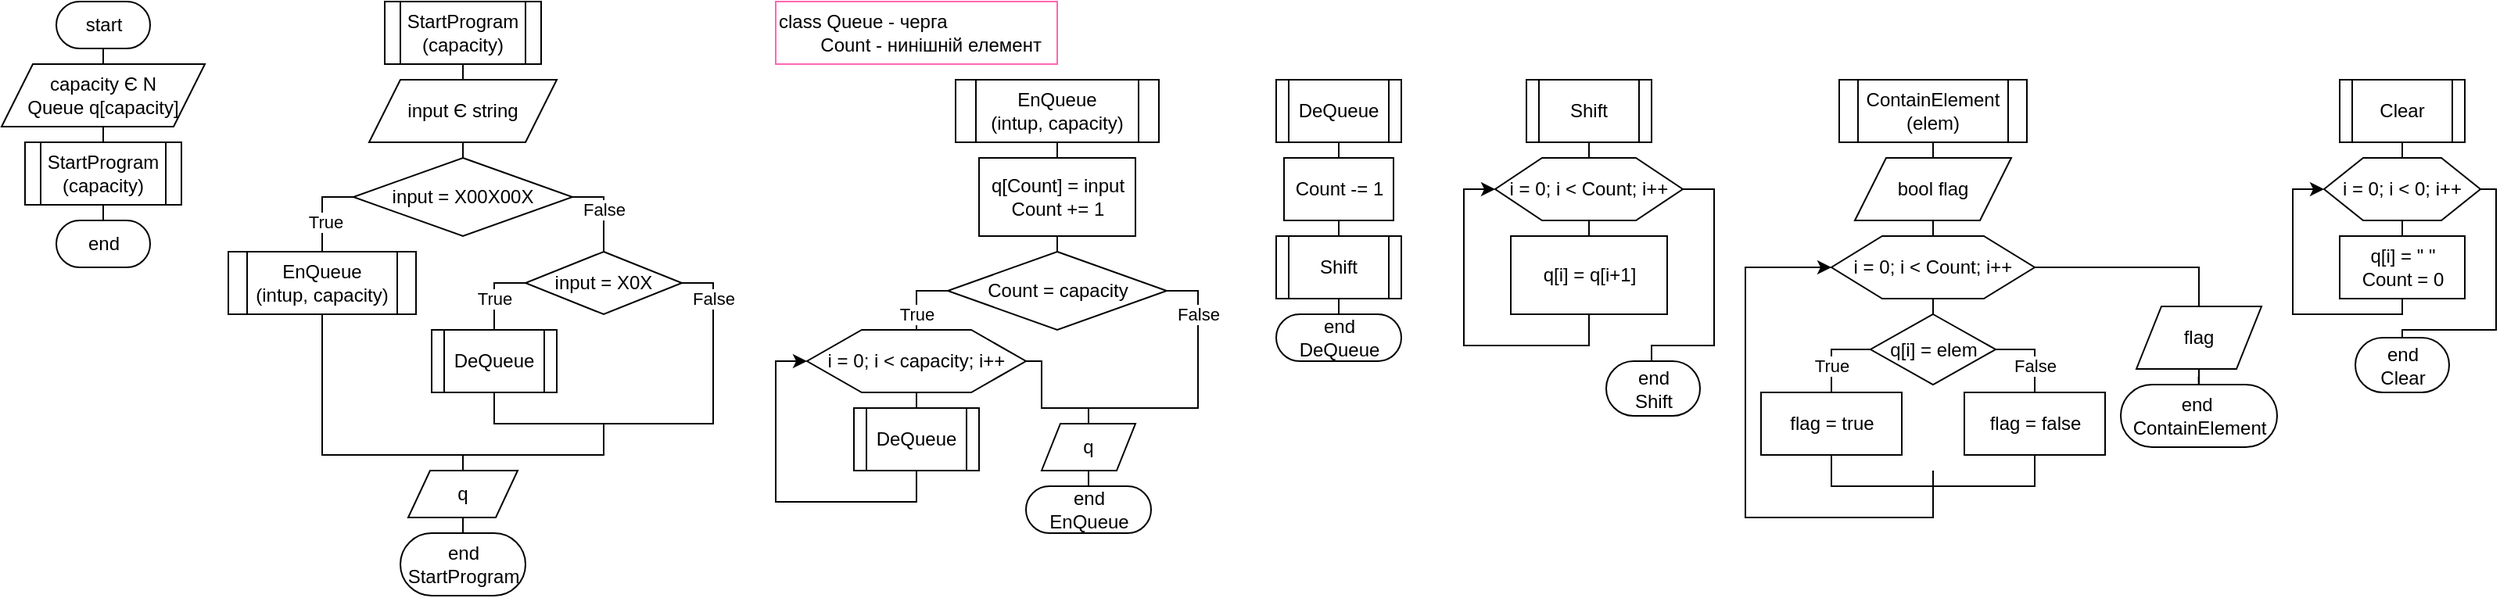 <mxfile version="15.4.0" type="device"><diagram id="qKlgr05ugzEJc85r3gBj" name="Сторінка-1"><mxGraphModel dx="1460" dy="710" grid="1" gridSize="10" guides="1" tooltips="1" connect="1" arrows="1" fold="1" page="1" pageScale="1" pageWidth="827" pageHeight="1169" math="0" shadow="0"><root><mxCell id="0"/><mxCell id="1" parent="0"/><mxCell id="JD8HE3_Va5be566WljeO-4" style="edgeStyle=orthogonalEdgeStyle;rounded=0;orthogonalLoop=1;jettySize=auto;html=1;exitX=0.5;exitY=0.5;exitDx=0;exitDy=15;exitPerimeter=0;endArrow=none;endFill=0;" parent="1" source="JD8HE3_Va5be566WljeO-1" target="JD8HE3_Va5be566WljeO-3" edge="1"><mxGeometry relative="1" as="geometry"/></mxCell><mxCell id="JD8HE3_Va5be566WljeO-1" value="start" style="html=1;dashed=0;whitespace=wrap;shape=mxgraph.dfd.start" parent="1" vertex="1"><mxGeometry x="130" y="40" width="60" height="30" as="geometry"/></mxCell><mxCell id="JD8HE3_Va5be566WljeO-2" value="class Queue - черга&lt;br&gt;&lt;span style=&quot;white-space: pre&quot;&gt;&#9;&lt;/span&gt;Count - нинішній елемент" style="text;html=1;strokeColor=#FF66B3;fillColor=none;align=left;verticalAlign=middle;whiteSpace=wrap;rounded=0;" parent="1" vertex="1"><mxGeometry x="590" y="40" width="180" height="40" as="geometry"/></mxCell><mxCell id="JD8HE3_Va5be566WljeO-6" style="edgeStyle=orthogonalEdgeStyle;rounded=0;orthogonalLoop=1;jettySize=auto;html=1;exitX=0.5;exitY=1;exitDx=0;exitDy=0;endArrow=none;endFill=0;" parent="1" source="JD8HE3_Va5be566WljeO-3" edge="1"><mxGeometry relative="1" as="geometry"><mxPoint x="160.0" y="130.0" as="targetPoint"/></mxGeometry></mxCell><mxCell id="JD8HE3_Va5be566WljeO-3" value="capacity Є N&lt;br&gt;Queue q[capacity]" style="shape=parallelogram;perimeter=parallelogramPerimeter;whiteSpace=wrap;html=1;fixedSize=1;align=center;" parent="1" vertex="1"><mxGeometry x="95" y="80" width="130" height="40" as="geometry"/></mxCell><mxCell id="JD8HE3_Va5be566WljeO-10" style="edgeStyle=orthogonalEdgeStyle;rounded=0;orthogonalLoop=1;jettySize=auto;html=1;exitX=0.5;exitY=1;exitDx=0;exitDy=0;entryX=0.5;entryY=0;entryDx=0;entryDy=0;endArrow=none;endFill=0;" parent="1" edge="1"><mxGeometry relative="1" as="geometry"><mxPoint x="160.0" y="170" as="sourcePoint"/><mxPoint x="160.0" y="180" as="targetPoint"/></mxGeometry></mxCell><mxCell id="y0wBPcDW6n_hqTeo-Sqp-2" style="edgeStyle=orthogonalEdgeStyle;rounded=0;orthogonalLoop=1;jettySize=auto;html=1;exitX=0.5;exitY=1;exitDx=0;exitDy=0;entryX=0.5;entryY=0;entryDx=0;entryDy=0;endArrow=none;endFill=0;" edge="1" target="y0wBPcDW6n_hqTeo-Sqp-4" parent="1"><mxGeometry relative="1" as="geometry"><mxPoint x="160.0" y="120" as="sourcePoint"/></mxGeometry></mxCell><mxCell id="y0wBPcDW6n_hqTeo-Sqp-3" style="edgeStyle=orthogonalEdgeStyle;rounded=0;orthogonalLoop=1;jettySize=auto;html=1;exitX=0.5;exitY=1;exitDx=0;exitDy=0;endArrow=none;endFill=0;" edge="1" source="y0wBPcDW6n_hqTeo-Sqp-4" target="y0wBPcDW6n_hqTeo-Sqp-5" parent="1"><mxGeometry relative="1" as="geometry"/></mxCell><mxCell id="y0wBPcDW6n_hqTeo-Sqp-4" value="StartProgram&lt;br&gt;(capacity)" style="shape=process;whiteSpace=wrap;html=1;backgroundOutline=1;align=center;" vertex="1" parent="1"><mxGeometry x="110" y="130" width="100" height="40" as="geometry"/></mxCell><mxCell id="y0wBPcDW6n_hqTeo-Sqp-5" value="end" style="html=1;dashed=0;whitespace=wrap;shape=mxgraph.dfd.start" vertex="1" parent="1"><mxGeometry x="130" y="180" width="60" height="30" as="geometry"/></mxCell><mxCell id="y0wBPcDW6n_hqTeo-Sqp-8" style="edgeStyle=orthogonalEdgeStyle;rounded=0;orthogonalLoop=1;jettySize=auto;html=1;exitX=0.5;exitY=1;exitDx=0;exitDy=0;entryX=0.5;entryY=0;entryDx=0;entryDy=0;endArrow=none;endFill=0;" edge="1" parent="1" source="y0wBPcDW6n_hqTeo-Sqp-6" target="y0wBPcDW6n_hqTeo-Sqp-7"><mxGeometry relative="1" as="geometry"/></mxCell><mxCell id="y0wBPcDW6n_hqTeo-Sqp-6" value="StartProgram&lt;br&gt;(capacity)" style="shape=process;whiteSpace=wrap;html=1;backgroundOutline=1;align=center;" vertex="1" parent="1"><mxGeometry x="340" y="40" width="100" height="40" as="geometry"/></mxCell><mxCell id="y0wBPcDW6n_hqTeo-Sqp-10" style="edgeStyle=orthogonalEdgeStyle;rounded=0;orthogonalLoop=1;jettySize=auto;html=1;exitX=0.5;exitY=1;exitDx=0;exitDy=0;entryX=0.5;entryY=0;entryDx=0;entryDy=0;endArrow=none;endFill=0;" edge="1" parent="1" source="y0wBPcDW6n_hqTeo-Sqp-7"><mxGeometry relative="1" as="geometry"><mxPoint x="390" y="140" as="targetPoint"/></mxGeometry></mxCell><mxCell id="y0wBPcDW6n_hqTeo-Sqp-7" value="input Є string&lt;br&gt;" style="shape=parallelogram;perimeter=parallelogramPerimeter;whiteSpace=wrap;html=1;fixedSize=1;" vertex="1" parent="1"><mxGeometry x="330" y="90" width="120" height="40" as="geometry"/></mxCell><mxCell id="y0wBPcDW6n_hqTeo-Sqp-16" style="edgeStyle=orthogonalEdgeStyle;rounded=0;orthogonalLoop=1;jettySize=auto;html=1;exitX=0;exitY=0.5;exitDx=0;exitDy=0;endArrow=none;endFill=0;" edge="1" parent="1" source="y0wBPcDW6n_hqTeo-Sqp-9"><mxGeometry relative="1" as="geometry"><mxPoint x="300.034" y="200" as="targetPoint"/></mxGeometry></mxCell><mxCell id="y0wBPcDW6n_hqTeo-Sqp-17" value="True" style="edgeLabel;html=1;align=center;verticalAlign=middle;resizable=0;points=[];" vertex="1" connectable="0" parent="y0wBPcDW6n_hqTeo-Sqp-16"><mxGeometry x="-0.043" y="2" relative="1" as="geometry"><mxPoint as="offset"/></mxGeometry></mxCell><mxCell id="y0wBPcDW6n_hqTeo-Sqp-19" value="False" style="edgeStyle=orthogonalEdgeStyle;rounded=0;orthogonalLoop=1;jettySize=auto;html=1;exitX=1;exitY=0.5;exitDx=0;exitDy=0;entryX=0.5;entryY=0;entryDx=0;entryDy=0;endArrow=none;endFill=0;" edge="1" parent="1" source="y0wBPcDW6n_hqTeo-Sqp-9" target="y0wBPcDW6n_hqTeo-Sqp-18"><mxGeometry relative="1" as="geometry"/></mxCell><mxCell id="y0wBPcDW6n_hqTeo-Sqp-9" value="input = X00X00X" style="rhombus;whiteSpace=wrap;html=1;" vertex="1" parent="1"><mxGeometry x="320" y="140" width="140" height="50" as="geometry"/></mxCell><mxCell id="y0wBPcDW6n_hqTeo-Sqp-24" style="edgeStyle=orthogonalEdgeStyle;rounded=0;orthogonalLoop=1;jettySize=auto;html=1;exitX=0.5;exitY=1;exitDx=0;exitDy=0;endArrow=none;endFill=0;" edge="1" parent="1"><mxGeometry relative="1" as="geometry"><mxPoint x="390" y="360" as="targetPoint"/><mxPoint x="300" y="240" as="sourcePoint"/><Array as="points"><mxPoint x="300" y="330"/><mxPoint x="390" y="330"/></Array></mxGeometry></mxCell><mxCell id="y0wBPcDW6n_hqTeo-Sqp-21" value="True" style="edgeStyle=orthogonalEdgeStyle;rounded=0;orthogonalLoop=1;jettySize=auto;html=1;exitX=0;exitY=0.5;exitDx=0;exitDy=0;endArrow=none;endFill=0;" edge="1" parent="1" source="y0wBPcDW6n_hqTeo-Sqp-18" target="y0wBPcDW6n_hqTeo-Sqp-20"><mxGeometry x="0.199" relative="1" as="geometry"><mxPoint as="offset"/></mxGeometry></mxCell><mxCell id="y0wBPcDW6n_hqTeo-Sqp-23" value="False" style="edgeStyle=orthogonalEdgeStyle;rounded=0;orthogonalLoop=1;jettySize=auto;html=1;exitX=1;exitY=0.5;exitDx=0;exitDy=0;endArrow=none;endFill=0;" edge="1" parent="1" source="y0wBPcDW6n_hqTeo-Sqp-18"><mxGeometry x="-0.7" relative="1" as="geometry"><mxPoint x="480" y="330" as="targetPoint"/><Array as="points"><mxPoint x="550" y="220"/><mxPoint x="550" y="310"/><mxPoint x="480" y="310"/></Array><mxPoint as="offset"/></mxGeometry></mxCell><mxCell id="y0wBPcDW6n_hqTeo-Sqp-18" value="input = X0X" style="rhombus;whiteSpace=wrap;html=1;" vertex="1" parent="1"><mxGeometry x="430" y="200" width="100" height="40" as="geometry"/></mxCell><mxCell id="y0wBPcDW6n_hqTeo-Sqp-22" style="edgeStyle=orthogonalEdgeStyle;rounded=0;orthogonalLoop=1;jettySize=auto;html=1;exitX=0.5;exitY=1;exitDx=0;exitDy=0;endArrow=none;endFill=0;" edge="1" parent="1" source="y0wBPcDW6n_hqTeo-Sqp-20"><mxGeometry relative="1" as="geometry"><mxPoint x="390" y="350" as="targetPoint"/><Array as="points"><mxPoint x="410" y="310"/><mxPoint x="480" y="310"/><mxPoint x="480" y="330"/><mxPoint x="390" y="330"/></Array></mxGeometry></mxCell><mxCell id="y0wBPcDW6n_hqTeo-Sqp-20" value="DeQueue" style="shape=process;whiteSpace=wrap;html=1;backgroundOutline=1;" vertex="1" parent="1"><mxGeometry x="370" y="250" width="80" height="40" as="geometry"/></mxCell><mxCell id="y0wBPcDW6n_hqTeo-Sqp-25" value="&lt;span&gt;end&lt;br&gt;StartProgram&lt;/span&gt;" style="html=1;dashed=0;whitespace=wrap;shape=mxgraph.dfd.start" vertex="1" parent="1"><mxGeometry x="350" y="380" width="80" height="40" as="geometry"/></mxCell><mxCell id="y0wBPcDW6n_hqTeo-Sqp-27" style="edgeStyle=orthogonalEdgeStyle;rounded=0;orthogonalLoop=1;jettySize=auto;html=1;exitX=0.5;exitY=1;exitDx=0;exitDy=0;entryX=0.5;entryY=0.5;entryDx=0;entryDy=-20;entryPerimeter=0;endArrow=none;endFill=0;" edge="1" parent="1" source="y0wBPcDW6n_hqTeo-Sqp-26" target="y0wBPcDW6n_hqTeo-Sqp-25"><mxGeometry relative="1" as="geometry"/></mxCell><mxCell id="y0wBPcDW6n_hqTeo-Sqp-26" value="q" style="shape=parallelogram;perimeter=parallelogramPerimeter;whiteSpace=wrap;html=1;dashed=0;strokeColor=#000000;" vertex="1" parent="1"><mxGeometry x="355" y="340" width="70" height="30" as="geometry"/></mxCell><mxCell id="y0wBPcDW6n_hqTeo-Sqp-32" style="edgeStyle=orthogonalEdgeStyle;rounded=0;orthogonalLoop=1;jettySize=auto;html=1;exitX=0.5;exitY=1;exitDx=0;exitDy=0;entryX=0.5;entryY=0;entryDx=0;entryDy=0;endArrow=none;endFill=0;" edge="1" parent="1" source="y0wBPcDW6n_hqTeo-Sqp-29" target="y0wBPcDW6n_hqTeo-Sqp-31"><mxGeometry relative="1" as="geometry"/></mxCell><mxCell id="y0wBPcDW6n_hqTeo-Sqp-29" value="EnQueue&lt;br&gt;(intup, capacity)" style="shape=process;whiteSpace=wrap;html=1;backgroundOutline=1;" vertex="1" parent="1"><mxGeometry x="705" y="90" width="130" height="40" as="geometry"/></mxCell><mxCell id="y0wBPcDW6n_hqTeo-Sqp-36" style="edgeStyle=orthogonalEdgeStyle;rounded=0;orthogonalLoop=1;jettySize=auto;html=1;exitX=0.5;exitY=1;exitDx=0;exitDy=0;entryX=0.5;entryY=0;entryDx=0;entryDy=0;endArrow=none;endFill=0;" edge="1" parent="1" source="y0wBPcDW6n_hqTeo-Sqp-31" target="y0wBPcDW6n_hqTeo-Sqp-34"><mxGeometry relative="1" as="geometry"/></mxCell><mxCell id="y0wBPcDW6n_hqTeo-Sqp-31" value="q[Count] = input&lt;br&gt;Count += 1" style="html=1;dashed=0;whitespace=wrap;strokeColor=#000000;" vertex="1" parent="1"><mxGeometry x="720" y="140" width="100" height="50" as="geometry"/></mxCell><mxCell id="y0wBPcDW6n_hqTeo-Sqp-40" value="True" style="edgeStyle=orthogonalEdgeStyle;rounded=0;orthogonalLoop=1;jettySize=auto;html=1;exitX=0;exitY=0.5;exitDx=0;exitDy=0;endArrow=none;endFill=0;" edge="1" parent="1" source="y0wBPcDW6n_hqTeo-Sqp-34" target="y0wBPcDW6n_hqTeo-Sqp-37"><mxGeometry x="0.555" relative="1" as="geometry"><mxPoint as="offset"/></mxGeometry></mxCell><mxCell id="y0wBPcDW6n_hqTeo-Sqp-46" value="False" style="edgeStyle=orthogonalEdgeStyle;rounded=0;orthogonalLoop=1;jettySize=auto;html=1;exitX=1;exitY=0.5;exitDx=0;exitDy=0;endArrow=none;endFill=0;" edge="1" parent="1" source="y0wBPcDW6n_hqTeo-Sqp-34"><mxGeometry x="-0.658" relative="1" as="geometry"><mxPoint x="790" y="340" as="targetPoint"/><Array as="points"><mxPoint x="860" y="225"/><mxPoint x="860" y="300"/><mxPoint x="790" y="300"/></Array><mxPoint as="offset"/></mxGeometry></mxCell><mxCell id="y0wBPcDW6n_hqTeo-Sqp-34" value="Count = capacity" style="shape=rhombus;html=1;dashed=0;whitespace=wrap;perimeter=rhombusPerimeter;strokeColor=#000000;" vertex="1" parent="1"><mxGeometry x="700" y="200" width="140" height="50" as="geometry"/></mxCell><mxCell id="y0wBPcDW6n_hqTeo-Sqp-43" style="edgeStyle=orthogonalEdgeStyle;rounded=0;orthogonalLoop=1;jettySize=auto;html=1;exitX=0.5;exitY=1;exitDx=0;exitDy=0;entryX=0.5;entryY=0;entryDx=0;entryDy=0;endArrow=none;endFill=0;" edge="1" parent="1" source="y0wBPcDW6n_hqTeo-Sqp-37" target="y0wBPcDW6n_hqTeo-Sqp-42"><mxGeometry relative="1" as="geometry"/></mxCell><mxCell id="y0wBPcDW6n_hqTeo-Sqp-45" style="edgeStyle=orthogonalEdgeStyle;rounded=0;orthogonalLoop=1;jettySize=auto;html=1;exitX=1;exitY=0.5;exitDx=0;exitDy=0;endArrow=none;endFill=0;" edge="1" parent="1" source="y0wBPcDW6n_hqTeo-Sqp-37"><mxGeometry relative="1" as="geometry"><mxPoint x="790" y="310" as="targetPoint"/><Array as="points"><mxPoint x="760" y="270"/><mxPoint x="760" y="300"/><mxPoint x="790" y="300"/><mxPoint x="790" y="310"/></Array></mxGeometry></mxCell><mxCell id="y0wBPcDW6n_hqTeo-Sqp-37" value="i = 0; i &amp;lt; capacity; i++" style="shape=hexagon;perimeter=hexagonPerimeter2;whiteSpace=wrap;html=1;size=0.25;strokeColor=#000000;" vertex="1" parent="1"><mxGeometry x="610" y="250" width="140" height="40" as="geometry"/></mxCell><mxCell id="y0wBPcDW6n_hqTeo-Sqp-38" value="EnQueue&lt;br&gt;(intup, capacity)" style="shape=process;whiteSpace=wrap;html=1;backgroundOutline=1;" vertex="1" parent="1"><mxGeometry x="240" y="200" width="120" height="40" as="geometry"/></mxCell><mxCell id="y0wBPcDW6n_hqTeo-Sqp-44" style="edgeStyle=orthogonalEdgeStyle;rounded=0;orthogonalLoop=1;jettySize=auto;html=1;exitX=0.5;exitY=1;exitDx=0;exitDy=0;entryX=0;entryY=0.5;entryDx=0;entryDy=0;endArrow=classic;endFill=1;" edge="1" parent="1" source="y0wBPcDW6n_hqTeo-Sqp-42" target="y0wBPcDW6n_hqTeo-Sqp-37"><mxGeometry relative="1" as="geometry"/></mxCell><mxCell id="y0wBPcDW6n_hqTeo-Sqp-42" value="DeQueue" style="shape=process;whiteSpace=wrap;html=1;backgroundOutline=1;" vertex="1" parent="1"><mxGeometry x="640" y="300" width="80" height="40" as="geometry"/></mxCell><mxCell id="y0wBPcDW6n_hqTeo-Sqp-47" value="end&lt;br&gt;&lt;span&gt;EnQueue&lt;/span&gt;" style="html=1;dashed=0;whitespace=wrap;shape=mxgraph.dfd.start;strokeColor=#000000;" vertex="1" parent="1"><mxGeometry x="750" y="350" width="80" height="30" as="geometry"/></mxCell><mxCell id="y0wBPcDW6n_hqTeo-Sqp-53" style="edgeStyle=orthogonalEdgeStyle;rounded=0;orthogonalLoop=1;jettySize=auto;html=1;exitX=0.5;exitY=1;exitDx=0;exitDy=0;entryX=0.5;entryY=0;entryDx=0;entryDy=0;endArrow=none;endFill=0;" edge="1" parent="1" source="y0wBPcDW6n_hqTeo-Sqp-48" target="y0wBPcDW6n_hqTeo-Sqp-52"><mxGeometry relative="1" as="geometry"/></mxCell><mxCell id="y0wBPcDW6n_hqTeo-Sqp-48" value="DeQueue" style="shape=process;whiteSpace=wrap;html=1;backgroundOutline=1;" vertex="1" parent="1"><mxGeometry x="910" y="90" width="80" height="40" as="geometry"/></mxCell><mxCell id="y0wBPcDW6n_hqTeo-Sqp-51" style="edgeStyle=orthogonalEdgeStyle;rounded=0;orthogonalLoop=1;jettySize=auto;html=1;exitX=0.5;exitY=1;exitDx=0;exitDy=0;endArrow=none;endFill=0;" edge="1" parent="1" source="y0wBPcDW6n_hqTeo-Sqp-49" target="y0wBPcDW6n_hqTeo-Sqp-47"><mxGeometry relative="1" as="geometry"><Array as="points"><mxPoint x="790" y="350"/><mxPoint x="787" y="350"/></Array></mxGeometry></mxCell><mxCell id="y0wBPcDW6n_hqTeo-Sqp-49" value="q" style="shape=parallelogram;perimeter=parallelogramPerimeter;whiteSpace=wrap;html=1;dashed=0;strokeColor=#000000;" vertex="1" parent="1"><mxGeometry x="760" y="310" width="60" height="30" as="geometry"/></mxCell><mxCell id="y0wBPcDW6n_hqTeo-Sqp-55" style="edgeStyle=orthogonalEdgeStyle;rounded=0;orthogonalLoop=1;jettySize=auto;html=1;exitX=0.5;exitY=1;exitDx=0;exitDy=0;entryX=0.5;entryY=0;entryDx=0;entryDy=0;endArrow=none;endFill=0;" edge="1" parent="1" source="y0wBPcDW6n_hqTeo-Sqp-52" target="y0wBPcDW6n_hqTeo-Sqp-54"><mxGeometry relative="1" as="geometry"/></mxCell><mxCell id="y0wBPcDW6n_hqTeo-Sqp-52" value="Count -= 1" style="html=1;dashed=0;whitespace=wrap;strokeColor=#000000;" vertex="1" parent="1"><mxGeometry x="915" y="140" width="70" height="40" as="geometry"/></mxCell><mxCell id="y0wBPcDW6n_hqTeo-Sqp-57" style="edgeStyle=orthogonalEdgeStyle;rounded=0;orthogonalLoop=1;jettySize=auto;html=1;exitX=0.5;exitY=1;exitDx=0;exitDy=0;entryX=0.5;entryY=0.5;entryDx=0;entryDy=-15;entryPerimeter=0;endArrow=none;endFill=0;" edge="1" parent="1" source="y0wBPcDW6n_hqTeo-Sqp-54" target="y0wBPcDW6n_hqTeo-Sqp-56"><mxGeometry relative="1" as="geometry"/></mxCell><mxCell id="y0wBPcDW6n_hqTeo-Sqp-54" value="Shift" style="shape=process;whiteSpace=wrap;html=1;backgroundOutline=1;" vertex="1" parent="1"><mxGeometry x="910" y="190" width="80" height="40" as="geometry"/></mxCell><mxCell id="y0wBPcDW6n_hqTeo-Sqp-56" value="end&lt;br&gt;&lt;span&gt;DeQueue&lt;/span&gt;" style="html=1;dashed=0;whitespace=wrap;shape=mxgraph.dfd.start;strokeColor=#000000;" vertex="1" parent="1"><mxGeometry x="910" y="240" width="80" height="30" as="geometry"/></mxCell><mxCell id="y0wBPcDW6n_hqTeo-Sqp-60" style="edgeStyle=orthogonalEdgeStyle;rounded=0;orthogonalLoop=1;jettySize=auto;html=1;exitX=0.5;exitY=1;exitDx=0;exitDy=0;entryX=0.5;entryY=0;entryDx=0;entryDy=0;endArrow=none;endFill=0;" edge="1" parent="1" source="y0wBPcDW6n_hqTeo-Sqp-58" target="y0wBPcDW6n_hqTeo-Sqp-59"><mxGeometry relative="1" as="geometry"/></mxCell><mxCell id="y0wBPcDW6n_hqTeo-Sqp-58" value="Shift" style="shape=process;whiteSpace=wrap;html=1;backgroundOutline=1;" vertex="1" parent="1"><mxGeometry x="1070" y="90" width="80" height="40" as="geometry"/></mxCell><mxCell id="y0wBPcDW6n_hqTeo-Sqp-62" style="edgeStyle=orthogonalEdgeStyle;rounded=0;orthogonalLoop=1;jettySize=auto;html=1;exitX=0.5;exitY=1;exitDx=0;exitDy=0;entryX=0.5;entryY=0;entryDx=0;entryDy=0;endArrow=none;endFill=0;" edge="1" parent="1" source="y0wBPcDW6n_hqTeo-Sqp-59" target="y0wBPcDW6n_hqTeo-Sqp-61"><mxGeometry relative="1" as="geometry"/></mxCell><mxCell id="y0wBPcDW6n_hqTeo-Sqp-64" style="edgeStyle=orthogonalEdgeStyle;rounded=0;orthogonalLoop=1;jettySize=auto;html=1;exitX=1;exitY=0.5;exitDx=0;exitDy=0;endArrow=none;endFill=0;" edge="1" parent="1" source="y0wBPcDW6n_hqTeo-Sqp-59" target="y0wBPcDW6n_hqTeo-Sqp-65"><mxGeometry relative="1" as="geometry"><mxPoint x="1150" y="280" as="targetPoint"/><Array as="points"><mxPoint x="1190" y="160"/><mxPoint x="1190" y="260"/><mxPoint x="1150" y="260"/></Array></mxGeometry></mxCell><mxCell id="y0wBPcDW6n_hqTeo-Sqp-59" value="i = 0; i &amp;lt; Count; i++" style="shape=hexagon;perimeter=hexagonPerimeter2;whiteSpace=wrap;html=1;size=0.25;strokeColor=#000000;" vertex="1" parent="1"><mxGeometry x="1050" y="140" width="120" height="40" as="geometry"/></mxCell><mxCell id="y0wBPcDW6n_hqTeo-Sqp-63" style="edgeStyle=orthogonalEdgeStyle;rounded=0;orthogonalLoop=1;jettySize=auto;html=1;exitX=0.5;exitY=1;exitDx=0;exitDy=0;entryX=0;entryY=0.5;entryDx=0;entryDy=0;endArrow=classic;endFill=1;" edge="1" parent="1" source="y0wBPcDW6n_hqTeo-Sqp-61" target="y0wBPcDW6n_hqTeo-Sqp-59"><mxGeometry relative="1" as="geometry"/></mxCell><mxCell id="y0wBPcDW6n_hqTeo-Sqp-61" value="q[i] = q[i+1]" style="html=1;dashed=0;whitespace=wrap;strokeColor=#000000;" vertex="1" parent="1"><mxGeometry x="1060" y="190" width="100" height="50" as="geometry"/></mxCell><mxCell id="y0wBPcDW6n_hqTeo-Sqp-65" value="end&lt;br&gt;Shift" style="html=1;dashed=0;whitespace=wrap;shape=mxgraph.dfd.start;strokeColor=#000000;" vertex="1" parent="1"><mxGeometry x="1121" y="270" width="60" height="35" as="geometry"/></mxCell><mxCell id="y0wBPcDW6n_hqTeo-Sqp-69" style="edgeStyle=orthogonalEdgeStyle;rounded=0;orthogonalLoop=1;jettySize=auto;html=1;exitX=0.5;exitY=1;exitDx=0;exitDy=0;entryX=0.5;entryY=0;entryDx=0;entryDy=0;endArrow=none;endFill=0;" edge="1" parent="1" source="y0wBPcDW6n_hqTeo-Sqp-67" target="y0wBPcDW6n_hqTeo-Sqp-68"><mxGeometry relative="1" as="geometry"/></mxCell><mxCell id="y0wBPcDW6n_hqTeo-Sqp-67" value="ContainElement&lt;br&gt;(elem)" style="shape=process;whiteSpace=wrap;html=1;backgroundOutline=1;" vertex="1" parent="1"><mxGeometry x="1270" y="90" width="120" height="40" as="geometry"/></mxCell><mxCell id="y0wBPcDW6n_hqTeo-Sqp-72" style="edgeStyle=orthogonalEdgeStyle;rounded=0;orthogonalLoop=1;jettySize=auto;html=1;exitX=0.5;exitY=1;exitDx=0;exitDy=0;entryX=0.5;entryY=0;entryDx=0;entryDy=0;endArrow=none;endFill=0;" edge="1" parent="1" source="y0wBPcDW6n_hqTeo-Sqp-68" target="y0wBPcDW6n_hqTeo-Sqp-70"><mxGeometry relative="1" as="geometry"/></mxCell><mxCell id="y0wBPcDW6n_hqTeo-Sqp-81" style="edgeStyle=orthogonalEdgeStyle;rounded=0;orthogonalLoop=1;jettySize=auto;html=1;exitX=1;exitY=0.5;exitDx=0;exitDy=0;endArrow=none;endFill=0;" edge="1" parent="1" source="y0wBPcDW6n_hqTeo-Sqp-68" target="y0wBPcDW6n_hqTeo-Sqp-79"><mxGeometry relative="1" as="geometry"/></mxCell><mxCell id="y0wBPcDW6n_hqTeo-Sqp-68" value="i = 0; i &amp;lt; Count; i++" style="shape=hexagon;perimeter=hexagonPerimeter2;whiteSpace=wrap;html=1;size=0.25;strokeColor=#000000;" vertex="1" parent="1"><mxGeometry x="1265" y="190" width="130" height="40" as="geometry"/></mxCell><mxCell id="y0wBPcDW6n_hqTeo-Sqp-75" value="True" style="edgeStyle=orthogonalEdgeStyle;rounded=0;orthogonalLoop=1;jettySize=auto;html=1;exitX=0;exitY=0.5;exitDx=0;exitDy=0;endArrow=none;endFill=0;" edge="1" parent="1" source="y0wBPcDW6n_hqTeo-Sqp-70" target="y0wBPcDW6n_hqTeo-Sqp-73"><mxGeometry x="0.36" relative="1" as="geometry"><mxPoint as="offset"/></mxGeometry></mxCell><mxCell id="y0wBPcDW6n_hqTeo-Sqp-76" value="False" style="edgeStyle=orthogonalEdgeStyle;rounded=0;orthogonalLoop=1;jettySize=auto;html=1;exitX=1;exitY=0.5;exitDx=0;exitDy=0;entryX=0.5;entryY=0;entryDx=0;entryDy=0;endArrow=none;endFill=0;" edge="1" parent="1" source="y0wBPcDW6n_hqTeo-Sqp-70" target="y0wBPcDW6n_hqTeo-Sqp-74"><mxGeometry x="0.36" relative="1" as="geometry"><mxPoint as="offset"/></mxGeometry></mxCell><mxCell id="y0wBPcDW6n_hqTeo-Sqp-70" value="q[i] = elem" style="shape=rhombus;html=1;dashed=0;whitespace=wrap;perimeter=rhombusPerimeter;strokeColor=#000000;" vertex="1" parent="1"><mxGeometry x="1290" y="240" width="80" height="45" as="geometry"/></mxCell><mxCell id="y0wBPcDW6n_hqTeo-Sqp-71" value="bool flag" style="shape=parallelogram;perimeter=parallelogramPerimeter;whiteSpace=wrap;html=1;dashed=0;strokeColor=#000000;" vertex="1" parent="1"><mxGeometry x="1280" y="140" width="100" height="40" as="geometry"/></mxCell><mxCell id="y0wBPcDW6n_hqTeo-Sqp-77" style="edgeStyle=orthogonalEdgeStyle;rounded=0;orthogonalLoop=1;jettySize=auto;html=1;exitX=0.5;exitY=1;exitDx=0;exitDy=0;endArrow=none;endFill=0;" edge="1" parent="1" source="y0wBPcDW6n_hqTeo-Sqp-73"><mxGeometry relative="1" as="geometry"><mxPoint x="1330" y="360" as="targetPoint"/></mxGeometry></mxCell><mxCell id="y0wBPcDW6n_hqTeo-Sqp-73" value="flag = true" style="html=1;dashed=0;whitespace=wrap;strokeColor=#000000;" vertex="1" parent="1"><mxGeometry x="1220" y="290" width="90" height="40" as="geometry"/></mxCell><mxCell id="y0wBPcDW6n_hqTeo-Sqp-78" style="edgeStyle=orthogonalEdgeStyle;rounded=0;orthogonalLoop=1;jettySize=auto;html=1;exitX=0.5;exitY=1;exitDx=0;exitDy=0;endArrow=classic;endFill=1;entryX=0;entryY=0.5;entryDx=0;entryDy=0;" edge="1" parent="1" source="y0wBPcDW6n_hqTeo-Sqp-74" target="y0wBPcDW6n_hqTeo-Sqp-68"><mxGeometry relative="1" as="geometry"><mxPoint x="1330" y="360" as="targetPoint"/><Array as="points"><mxPoint x="1395" y="350"/><mxPoint x="1330" y="350"/><mxPoint x="1330" y="370"/><mxPoint x="1210" y="370"/><mxPoint x="1210" y="210"/></Array></mxGeometry></mxCell><mxCell id="y0wBPcDW6n_hqTeo-Sqp-74" value="flag = false" style="html=1;dashed=0;whitespace=wrap;strokeColor=#000000;" vertex="1" parent="1"><mxGeometry x="1350" y="290" width="90" height="40" as="geometry"/></mxCell><mxCell id="y0wBPcDW6n_hqTeo-Sqp-83" style="edgeStyle=orthogonalEdgeStyle;rounded=0;orthogonalLoop=1;jettySize=auto;html=1;exitX=0.5;exitY=1;exitDx=0;exitDy=0;endArrow=none;endFill=0;" edge="1" parent="1" source="y0wBPcDW6n_hqTeo-Sqp-79"><mxGeometry relative="1" as="geometry"><mxPoint x="1499.759" y="280" as="targetPoint"/><Array as="points"><mxPoint x="1500" y="290"/><mxPoint x="1500" y="290"/></Array></mxGeometry></mxCell><mxCell id="y0wBPcDW6n_hqTeo-Sqp-79" value="flag" style="shape=parallelogram;perimeter=parallelogramPerimeter;whiteSpace=wrap;html=1;dashed=0;strokeColor=#000000;" vertex="1" parent="1"><mxGeometry x="1460" y="235" width="80" height="40" as="geometry"/></mxCell><mxCell id="y0wBPcDW6n_hqTeo-Sqp-82" value="end&amp;nbsp;&lt;br&gt;&lt;span&gt;ContainElement&lt;/span&gt;" style="html=1;dashed=0;whitespace=wrap;shape=mxgraph.dfd.start;strokeColor=#000000;" vertex="1" parent="1"><mxGeometry x="1450" y="285" width="100" height="40" as="geometry"/></mxCell><mxCell id="y0wBPcDW6n_hqTeo-Sqp-86" style="edgeStyle=orthogonalEdgeStyle;rounded=0;orthogonalLoop=1;jettySize=auto;html=1;exitX=0.5;exitY=1;exitDx=0;exitDy=0;entryX=0.5;entryY=0;entryDx=0;entryDy=0;endArrow=none;endFill=0;" edge="1" parent="1" source="y0wBPcDW6n_hqTeo-Sqp-84" target="y0wBPcDW6n_hqTeo-Sqp-85"><mxGeometry relative="1" as="geometry"/></mxCell><mxCell id="y0wBPcDW6n_hqTeo-Sqp-84" value="Clear" style="shape=process;whiteSpace=wrap;html=1;backgroundOutline=1;strokeColor=#000000;" vertex="1" parent="1"><mxGeometry x="1590" y="90" width="80" height="40" as="geometry"/></mxCell><mxCell id="y0wBPcDW6n_hqTeo-Sqp-88" style="edgeStyle=orthogonalEdgeStyle;rounded=0;orthogonalLoop=1;jettySize=auto;html=1;exitX=0.5;exitY=1;exitDx=0;exitDy=0;entryX=0.5;entryY=0;entryDx=0;entryDy=0;endArrow=none;endFill=0;" edge="1" parent="1" source="y0wBPcDW6n_hqTeo-Sqp-85" target="y0wBPcDW6n_hqTeo-Sqp-87"><mxGeometry relative="1" as="geometry"/></mxCell><mxCell id="y0wBPcDW6n_hqTeo-Sqp-90" style="edgeStyle=orthogonalEdgeStyle;rounded=0;orthogonalLoop=1;jettySize=auto;html=1;exitX=1;exitY=0.5;exitDx=0;exitDy=0;endArrow=none;endFill=0;" edge="1" parent="1" source="y0wBPcDW6n_hqTeo-Sqp-85" target="y0wBPcDW6n_hqTeo-Sqp-91"><mxGeometry relative="1" as="geometry"><mxPoint x="1630" y="270" as="targetPoint"/><Array as="points"><mxPoint x="1690" y="160"/><mxPoint x="1690" y="250"/><mxPoint x="1630" y="250"/></Array></mxGeometry></mxCell><mxCell id="y0wBPcDW6n_hqTeo-Sqp-85" value="i = 0; i &amp;lt; 0; i++" style="shape=hexagon;perimeter=hexagonPerimeter2;whiteSpace=wrap;html=1;size=0.25;strokeColor=#000000;" vertex="1" parent="1"><mxGeometry x="1580" y="140" width="100" height="40" as="geometry"/></mxCell><mxCell id="y0wBPcDW6n_hqTeo-Sqp-89" style="edgeStyle=orthogonalEdgeStyle;rounded=0;orthogonalLoop=1;jettySize=auto;html=1;exitX=0.5;exitY=1;exitDx=0;exitDy=0;entryX=0;entryY=0.5;entryDx=0;entryDy=0;endArrow=classic;endFill=1;" edge="1" parent="1" source="y0wBPcDW6n_hqTeo-Sqp-87" target="y0wBPcDW6n_hqTeo-Sqp-85"><mxGeometry relative="1" as="geometry"><Array as="points"><mxPoint x="1630" y="240"/><mxPoint x="1560" y="240"/><mxPoint x="1560" y="160"/></Array></mxGeometry></mxCell><mxCell id="y0wBPcDW6n_hqTeo-Sqp-87" value="q[i] = &quot; &quot;&lt;br&gt;Count = 0" style="html=1;dashed=0;whitespace=wrap;strokeColor=#000000;" vertex="1" parent="1"><mxGeometry x="1590" y="190" width="80" height="40" as="geometry"/></mxCell><mxCell id="y0wBPcDW6n_hqTeo-Sqp-91" value="end&lt;br&gt;Clear" style="html=1;dashed=0;whitespace=wrap;shape=mxgraph.dfd.start;strokeColor=#000000;" vertex="1" parent="1"><mxGeometry x="1600" y="255" width="60" height="35" as="geometry"/></mxCell></root></mxGraphModel></diagram></mxfile>